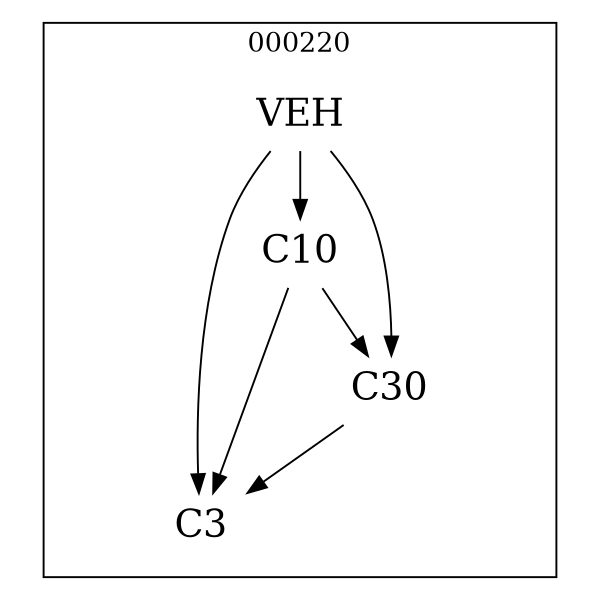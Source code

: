 strict digraph DAGS {
	size = "4,4!" ; ratio ="fill"; subgraph cluster_0{
			labeldoc = "t";
			label = "000220";node	[label= VEH, shape = plaintext, fontsize=20] VEH;node	[label= C3, shape = plaintext, fontsize=20] C3;node	[label= C10, shape = plaintext, fontsize=20] C10;node	[label= C30, shape = plaintext, fontsize=20] C30;
VEH->C3;
VEH->C10;
VEH->C30;
C10->C3;
C10->C30;
C30->C3;
	}}